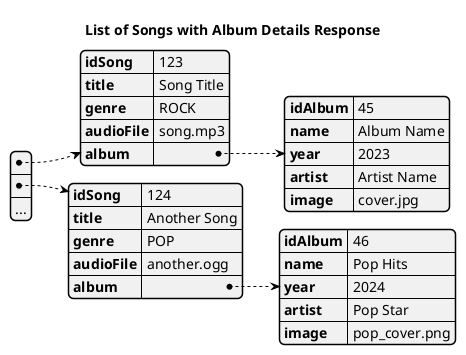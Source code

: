 @startjson
title List of Songs with Album Details Response
[
  {
    "idSong": 123,
    "title": "Song Title",
    "genre": "ROCK",
    "audioFile": "song.mp3",
    "album": {
      "idAlbum": 45,
      "name": "Album Name",
      "year": 2023,
      "artist": "Artist Name",
      "image": "cover.jpg"
    }
  },
  {
    "idSong": 124,
    "title": "Another Song",
    "genre": "POP",
    "audioFile": "another.ogg",
    "album": {
      "idAlbum": 46,
      "name": "Pop Hits",
      "year": 2024,
      "artist": "Pop Star",
      "image": "pop_cover.png"
    }
  },
  "..."
]
@endjson

